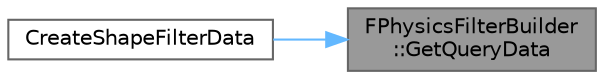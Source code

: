 digraph "FPhysicsFilterBuilder::GetQueryData"
{
 // INTERACTIVE_SVG=YES
 // LATEX_PDF_SIZE
  bgcolor="transparent";
  edge [fontname=Helvetica,fontsize=10,labelfontname=Helvetica,labelfontsize=10];
  node [fontname=Helvetica,fontsize=10,shape=box,height=0.2,width=0.4];
  rankdir="RL";
  Node1 [id="Node000001",label="FPhysicsFilterBuilder\l::GetQueryData",height=0.2,width=0.4,color="gray40", fillcolor="grey60", style="filled", fontcolor="black",tooltip=" "];
  Node1 -> Node2 [id="edge1_Node000001_Node000002",dir="back",color="steelblue1",style="solid",tooltip=" "];
  Node2 [id="Node000002",label="CreateShapeFilterData",height=0.2,width=0.4,color="grey40", fillcolor="white", style="filled",URL="$de/d03/PhysicsFiltering_8h.html#a76f42ad98b4aef1169da488d1e9f6377",tooltip="Utility for creating a FCollisionFilterData for filtering query (trace) and sim (physics) from the Un..."];
}
